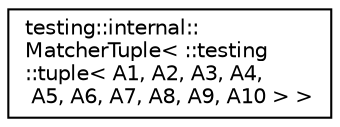 digraph "Graphical Class Hierarchy"
{
  edge [fontname="Helvetica",fontsize="10",labelfontname="Helvetica",labelfontsize="10"];
  node [fontname="Helvetica",fontsize="10",shape=record];
  rankdir="LR";
  Node0 [label="testing::internal::\lMatcherTuple\< ::testing\l::tuple\< A1, A2, A3, A4,\l A5, A6, A7, A8, A9, A10 \> \>",height=0.2,width=0.4,color="black", fillcolor="white", style="filled",URL="$structtesting_1_1internal_1_1MatcherTuple_3_01_1_1testing_1_1tuple_3_01A1_00_01A2_00_01A3_00_01Aa256ea461b02eca0db9561b7bbf2c82d.html"];
}
